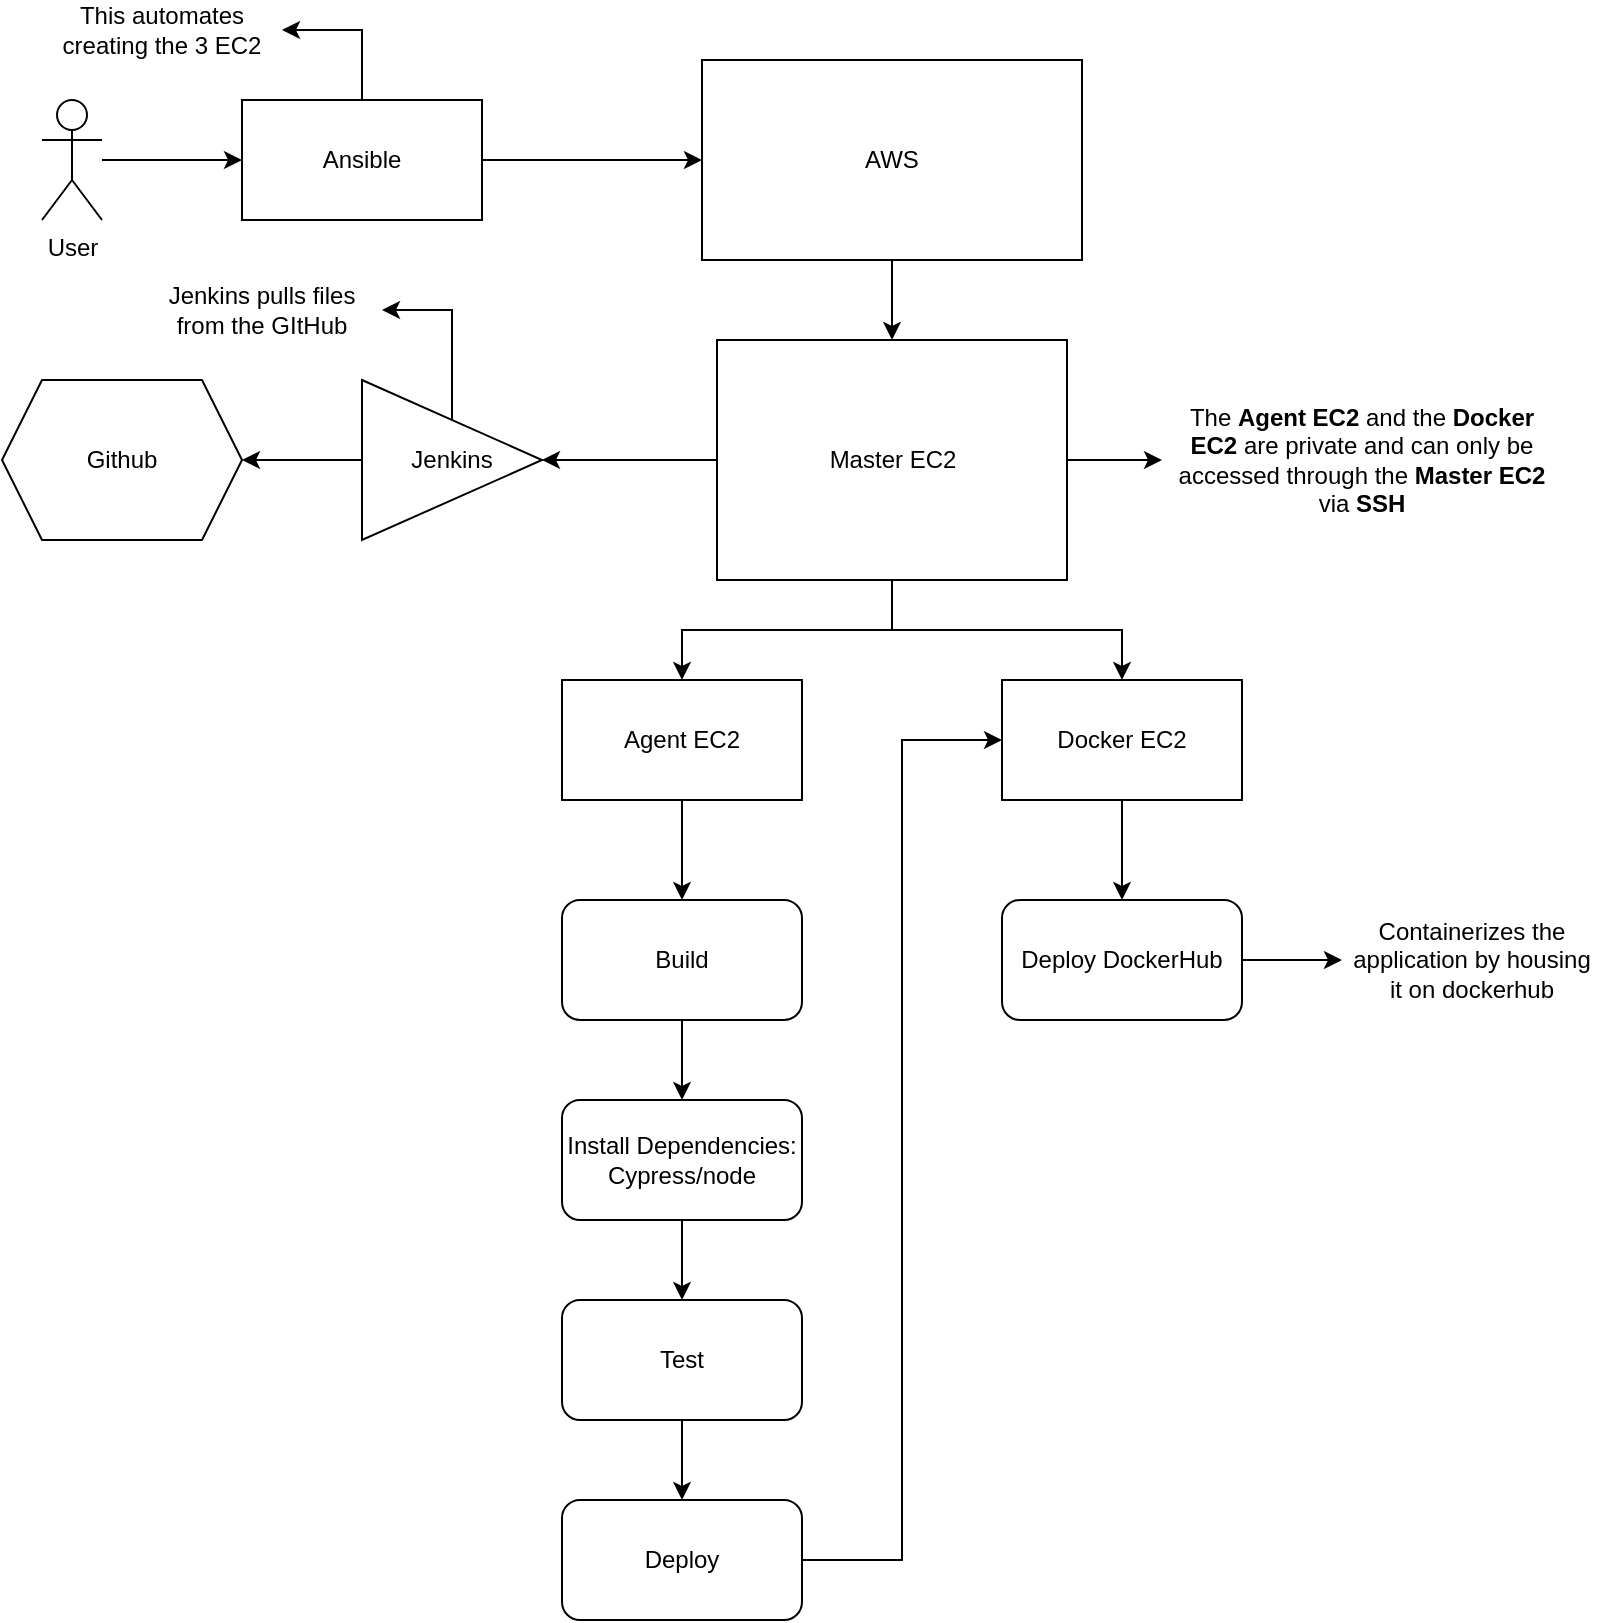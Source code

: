 <mxfile version="15.6.8" type="device"><diagram id="CJ5kdxxxXw23mqHQY6oe" name="Page-1"><mxGraphModel dx="1405" dy="1313" grid="1" gridSize="10" guides="1" tooltips="1" connect="1" arrows="1" fold="1" page="1" pageScale="1" pageWidth="850" pageHeight="1100" math="0" shadow="0"><root><mxCell id="0"/><mxCell id="1" parent="0"/><mxCell id="bTF1Xk2myL6lyPh_l0Em-22" style="edgeStyle=orthogonalEdgeStyle;rounded=0;orthogonalLoop=1;jettySize=auto;html=1;" edge="1" parent="1" source="bTF1Xk2myL6lyPh_l0Em-1" target="bTF1Xk2myL6lyPh_l0Em-10"><mxGeometry relative="1" as="geometry"><Array as="points"><mxPoint x="485" y="170"/><mxPoint x="485" y="170"/></Array></mxGeometry></mxCell><mxCell id="bTF1Xk2myL6lyPh_l0Em-1" value="AWS" style="rounded=0;whiteSpace=wrap;html=1;" vertex="1" parent="1"><mxGeometry x="390" y="40" width="190" height="100" as="geometry"/></mxCell><mxCell id="bTF1Xk2myL6lyPh_l0Em-6" style="edgeStyle=orthogonalEdgeStyle;rounded=0;orthogonalLoop=1;jettySize=auto;html=1;" edge="1" parent="1" source="bTF1Xk2myL6lyPh_l0Em-3" target="bTF1Xk2myL6lyPh_l0Em-5"><mxGeometry relative="1" as="geometry"/></mxCell><mxCell id="bTF1Xk2myL6lyPh_l0Em-3" value="User" style="shape=umlActor;verticalLabelPosition=bottom;verticalAlign=top;html=1;outlineConnect=0;" vertex="1" parent="1"><mxGeometry x="60" y="60" width="30" height="60" as="geometry"/></mxCell><mxCell id="bTF1Xk2myL6lyPh_l0Em-7" style="edgeStyle=orthogonalEdgeStyle;rounded=0;orthogonalLoop=1;jettySize=auto;html=1;" edge="1" parent="1" source="bTF1Xk2myL6lyPh_l0Em-5"><mxGeometry relative="1" as="geometry"><mxPoint x="390" y="90" as="targetPoint"/></mxGeometry></mxCell><mxCell id="bTF1Xk2myL6lyPh_l0Em-50" style="edgeStyle=orthogonalEdgeStyle;rounded=0;orthogonalLoop=1;jettySize=auto;html=1;entryX=1;entryY=0.5;entryDx=0;entryDy=0;" edge="1" parent="1" source="bTF1Xk2myL6lyPh_l0Em-5" target="bTF1Xk2myL6lyPh_l0Em-49"><mxGeometry relative="1" as="geometry"/></mxCell><mxCell id="bTF1Xk2myL6lyPh_l0Em-5" value="Ansible" style="rounded=0;whiteSpace=wrap;html=1;" vertex="1" parent="1"><mxGeometry x="160" y="60" width="120" height="60" as="geometry"/></mxCell><mxCell id="bTF1Xk2myL6lyPh_l0Em-27" style="edgeStyle=orthogonalEdgeStyle;rounded=0;orthogonalLoop=1;jettySize=auto;html=1;entryX=0.5;entryY=0;entryDx=0;entryDy=0;" edge="1" parent="1" source="bTF1Xk2myL6lyPh_l0Em-10" target="bTF1Xk2myL6lyPh_l0Em-11"><mxGeometry relative="1" as="geometry"/></mxCell><mxCell id="bTF1Xk2myL6lyPh_l0Em-28" style="edgeStyle=orthogonalEdgeStyle;rounded=0;orthogonalLoop=1;jettySize=auto;html=1;entryX=0.5;entryY=0;entryDx=0;entryDy=0;" edge="1" parent="1" source="bTF1Xk2myL6lyPh_l0Em-10" target="bTF1Xk2myL6lyPh_l0Em-12"><mxGeometry relative="1" as="geometry"/></mxCell><mxCell id="bTF1Xk2myL6lyPh_l0Em-35" style="edgeStyle=orthogonalEdgeStyle;rounded=0;orthogonalLoop=1;jettySize=auto;html=1;entryX=1;entryY=0.5;entryDx=0;entryDy=0;" edge="1" parent="1" source="bTF1Xk2myL6lyPh_l0Em-10" target="bTF1Xk2myL6lyPh_l0Em-30"><mxGeometry relative="1" as="geometry"/></mxCell><mxCell id="bTF1Xk2myL6lyPh_l0Em-57" style="edgeStyle=orthogonalEdgeStyle;rounded=0;orthogonalLoop=1;jettySize=auto;html=1;" edge="1" parent="1" source="bTF1Xk2myL6lyPh_l0Em-10" target="bTF1Xk2myL6lyPh_l0Em-56"><mxGeometry relative="1" as="geometry"/></mxCell><mxCell id="bTF1Xk2myL6lyPh_l0Em-10" value="Master EC2" style="rounded=0;whiteSpace=wrap;html=1;" vertex="1" parent="1"><mxGeometry x="397.5" y="180" width="175" height="120" as="geometry"/></mxCell><mxCell id="bTF1Xk2myL6lyPh_l0Em-37" value="" style="edgeStyle=orthogonalEdgeStyle;rounded=0;orthogonalLoop=1;jettySize=auto;html=1;" edge="1" parent="1" source="bTF1Xk2myL6lyPh_l0Em-11" target="bTF1Xk2myL6lyPh_l0Em-33"><mxGeometry relative="1" as="geometry"/></mxCell><mxCell id="bTF1Xk2myL6lyPh_l0Em-11" value="Agent EC2" style="rounded=0;whiteSpace=wrap;html=1;" vertex="1" parent="1"><mxGeometry x="320" y="350" width="120" height="60" as="geometry"/></mxCell><mxCell id="bTF1Xk2myL6lyPh_l0Em-40" style="edgeStyle=orthogonalEdgeStyle;rounded=0;orthogonalLoop=1;jettySize=auto;html=1;" edge="1" parent="1" source="bTF1Xk2myL6lyPh_l0Em-12" target="bTF1Xk2myL6lyPh_l0Em-39"><mxGeometry relative="1" as="geometry"/></mxCell><mxCell id="bTF1Xk2myL6lyPh_l0Em-12" value="Docker EC2" style="rounded=0;whiteSpace=wrap;html=1;" vertex="1" parent="1"><mxGeometry x="540" y="350" width="120" height="60" as="geometry"/></mxCell><mxCell id="bTF1Xk2myL6lyPh_l0Em-29" value="Github" style="shape=hexagon;perimeter=hexagonPerimeter2;whiteSpace=wrap;html=1;fixedSize=1;" vertex="1" parent="1"><mxGeometry x="40" y="200" width="120" height="80" as="geometry"/></mxCell><mxCell id="bTF1Xk2myL6lyPh_l0Em-36" style="edgeStyle=orthogonalEdgeStyle;rounded=0;orthogonalLoop=1;jettySize=auto;html=1;entryX=1;entryY=0.5;entryDx=0;entryDy=0;" edge="1" parent="1" source="bTF1Xk2myL6lyPh_l0Em-30" target="bTF1Xk2myL6lyPh_l0Em-29"><mxGeometry relative="1" as="geometry"/></mxCell><mxCell id="bTF1Xk2myL6lyPh_l0Em-53" style="edgeStyle=orthogonalEdgeStyle;rounded=0;orthogonalLoop=1;jettySize=auto;html=1;entryX=1;entryY=0.5;entryDx=0;entryDy=0;" edge="1" parent="1" source="bTF1Xk2myL6lyPh_l0Em-30" target="bTF1Xk2myL6lyPh_l0Em-51"><mxGeometry relative="1" as="geometry"/></mxCell><mxCell id="bTF1Xk2myL6lyPh_l0Em-30" value="Jenkins" style="triangle;whiteSpace=wrap;html=1;" vertex="1" parent="1"><mxGeometry x="220" y="200" width="90" height="80" as="geometry"/></mxCell><mxCell id="bTF1Xk2myL6lyPh_l0Em-38" value="" style="edgeStyle=orthogonalEdgeStyle;rounded=0;orthogonalLoop=1;jettySize=auto;html=1;" edge="1" parent="1" source="bTF1Xk2myL6lyPh_l0Em-33" target="bTF1Xk2myL6lyPh_l0Em-34"><mxGeometry relative="1" as="geometry"/></mxCell><mxCell id="bTF1Xk2myL6lyPh_l0Em-33" value="Build" style="rounded=1;whiteSpace=wrap;html=1;" vertex="1" parent="1"><mxGeometry x="320" y="460" width="120" height="60" as="geometry"/></mxCell><mxCell id="bTF1Xk2myL6lyPh_l0Em-43" value="" style="edgeStyle=orthogonalEdgeStyle;rounded=0;orthogonalLoop=1;jettySize=auto;html=1;" edge="1" parent="1" source="bTF1Xk2myL6lyPh_l0Em-34" target="bTF1Xk2myL6lyPh_l0Em-41"><mxGeometry relative="1" as="geometry"/></mxCell><mxCell id="bTF1Xk2myL6lyPh_l0Em-34" value="Install Dependencies:&lt;br&gt;Cypress/node" style="rounded=1;whiteSpace=wrap;html=1;" vertex="1" parent="1"><mxGeometry x="320" y="560" width="120" height="60" as="geometry"/></mxCell><mxCell id="bTF1Xk2myL6lyPh_l0Em-55" style="edgeStyle=orthogonalEdgeStyle;rounded=0;orthogonalLoop=1;jettySize=auto;html=1;entryX=0;entryY=0.5;entryDx=0;entryDy=0;" edge="1" parent="1" source="bTF1Xk2myL6lyPh_l0Em-39" target="bTF1Xk2myL6lyPh_l0Em-54"><mxGeometry relative="1" as="geometry"/></mxCell><mxCell id="bTF1Xk2myL6lyPh_l0Em-39" value="Deploy DockerHub" style="rounded=1;whiteSpace=wrap;html=1;" vertex="1" parent="1"><mxGeometry x="540" y="460" width="120" height="60" as="geometry"/></mxCell><mxCell id="bTF1Xk2myL6lyPh_l0Em-45" value="" style="edgeStyle=orthogonalEdgeStyle;rounded=0;orthogonalLoop=1;jettySize=auto;html=1;" edge="1" parent="1" source="bTF1Xk2myL6lyPh_l0Em-41" target="bTF1Xk2myL6lyPh_l0Em-44"><mxGeometry relative="1" as="geometry"/></mxCell><mxCell id="bTF1Xk2myL6lyPh_l0Em-41" value="Test" style="rounded=1;whiteSpace=wrap;html=1;" vertex="1" parent="1"><mxGeometry x="320" y="660" width="120" height="60" as="geometry"/></mxCell><mxCell id="bTF1Xk2myL6lyPh_l0Em-48" style="edgeStyle=orthogonalEdgeStyle;rounded=0;orthogonalLoop=1;jettySize=auto;html=1;entryX=0;entryY=0.5;entryDx=0;entryDy=0;" edge="1" parent="1" source="bTF1Xk2myL6lyPh_l0Em-44" target="bTF1Xk2myL6lyPh_l0Em-12"><mxGeometry relative="1" as="geometry"/></mxCell><mxCell id="bTF1Xk2myL6lyPh_l0Em-44" value="Deploy" style="whiteSpace=wrap;html=1;rounded=1;" vertex="1" parent="1"><mxGeometry x="320" y="760" width="120" height="60" as="geometry"/></mxCell><mxCell id="bTF1Xk2myL6lyPh_l0Em-49" value="This automates creating the 3 EC2" style="text;html=1;strokeColor=none;fillColor=none;align=center;verticalAlign=middle;whiteSpace=wrap;rounded=0;" vertex="1" parent="1"><mxGeometry x="60" y="10" width="120" height="30" as="geometry"/></mxCell><mxCell id="bTF1Xk2myL6lyPh_l0Em-51" value="Jenkins pulls files from the GItHub" style="text;html=1;strokeColor=none;fillColor=none;align=center;verticalAlign=middle;whiteSpace=wrap;rounded=0;" vertex="1" parent="1"><mxGeometry x="110" y="150" width="120" height="30" as="geometry"/></mxCell><mxCell id="bTF1Xk2myL6lyPh_l0Em-54" value="Containerizes the application by housing it on dockerhub" style="text;html=1;strokeColor=none;fillColor=none;align=center;verticalAlign=middle;whiteSpace=wrap;rounded=0;" vertex="1" parent="1"><mxGeometry x="710" y="465" width="130" height="50" as="geometry"/></mxCell><mxCell id="bTF1Xk2myL6lyPh_l0Em-56" value="The &lt;b&gt;Agent EC2&lt;/b&gt; and the &lt;b&gt;Docker EC2&lt;/b&gt; are private and can only be accessed through the &lt;b&gt;Master EC2&lt;/b&gt; via &lt;b&gt;SSH&lt;/b&gt;" style="text;html=1;strokeColor=none;fillColor=none;align=center;verticalAlign=middle;whiteSpace=wrap;rounded=0;" vertex="1" parent="1"><mxGeometry x="620" y="215" width="200" height="50" as="geometry"/></mxCell></root></mxGraphModel></diagram></mxfile>